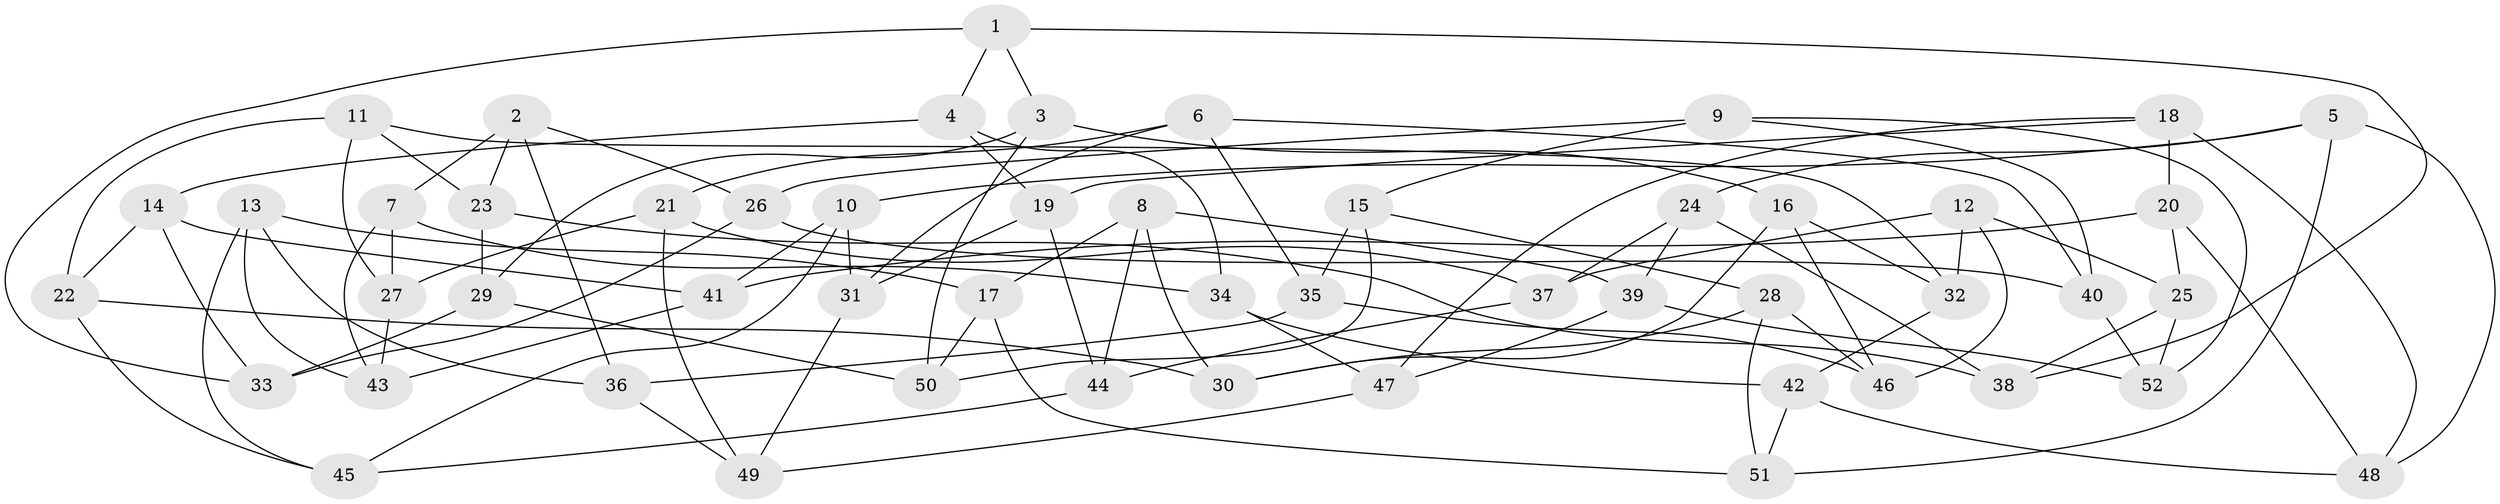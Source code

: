 // coarse degree distribution, {5: 0.1935483870967742, 4: 0.5161290322580645, 3: 0.12903225806451613, 8: 0.06451612903225806, 2: 0.03225806451612903, 6: 0.06451612903225806}
// Generated by graph-tools (version 1.1) at 2025/03/03/04/25 22:03:18]
// undirected, 52 vertices, 104 edges
graph export_dot {
graph [start="1"]
  node [color=gray90,style=filled];
  1;
  2;
  3;
  4;
  5;
  6;
  7;
  8;
  9;
  10;
  11;
  12;
  13;
  14;
  15;
  16;
  17;
  18;
  19;
  20;
  21;
  22;
  23;
  24;
  25;
  26;
  27;
  28;
  29;
  30;
  31;
  32;
  33;
  34;
  35;
  36;
  37;
  38;
  39;
  40;
  41;
  42;
  43;
  44;
  45;
  46;
  47;
  48;
  49;
  50;
  51;
  52;
  1 -- 3;
  1 -- 38;
  1 -- 33;
  1 -- 4;
  2 -- 26;
  2 -- 23;
  2 -- 7;
  2 -- 36;
  3 -- 16;
  3 -- 50;
  3 -- 29;
  4 -- 34;
  4 -- 14;
  4 -- 19;
  5 -- 51;
  5 -- 24;
  5 -- 10;
  5 -- 48;
  6 -- 35;
  6 -- 21;
  6 -- 31;
  6 -- 40;
  7 -- 34;
  7 -- 27;
  7 -- 43;
  8 -- 44;
  8 -- 39;
  8 -- 30;
  8 -- 17;
  9 -- 26;
  9 -- 15;
  9 -- 40;
  9 -- 52;
  10 -- 41;
  10 -- 31;
  10 -- 45;
  11 -- 32;
  11 -- 22;
  11 -- 23;
  11 -- 27;
  12 -- 25;
  12 -- 32;
  12 -- 37;
  12 -- 46;
  13 -- 17;
  13 -- 36;
  13 -- 43;
  13 -- 45;
  14 -- 33;
  14 -- 22;
  14 -- 41;
  15 -- 35;
  15 -- 28;
  15 -- 50;
  16 -- 32;
  16 -- 46;
  16 -- 30;
  17 -- 51;
  17 -- 50;
  18 -- 19;
  18 -- 20;
  18 -- 47;
  18 -- 48;
  19 -- 44;
  19 -- 31;
  20 -- 41;
  20 -- 25;
  20 -- 48;
  21 -- 27;
  21 -- 49;
  21 -- 37;
  22 -- 30;
  22 -- 45;
  23 -- 29;
  23 -- 38;
  24 -- 37;
  24 -- 38;
  24 -- 39;
  25 -- 52;
  25 -- 38;
  26 -- 33;
  26 -- 40;
  27 -- 43;
  28 -- 30;
  28 -- 51;
  28 -- 46;
  29 -- 33;
  29 -- 50;
  31 -- 49;
  32 -- 42;
  34 -- 42;
  34 -- 47;
  35 -- 46;
  35 -- 36;
  36 -- 49;
  37 -- 44;
  39 -- 52;
  39 -- 47;
  40 -- 52;
  41 -- 43;
  42 -- 48;
  42 -- 51;
  44 -- 45;
  47 -- 49;
}
